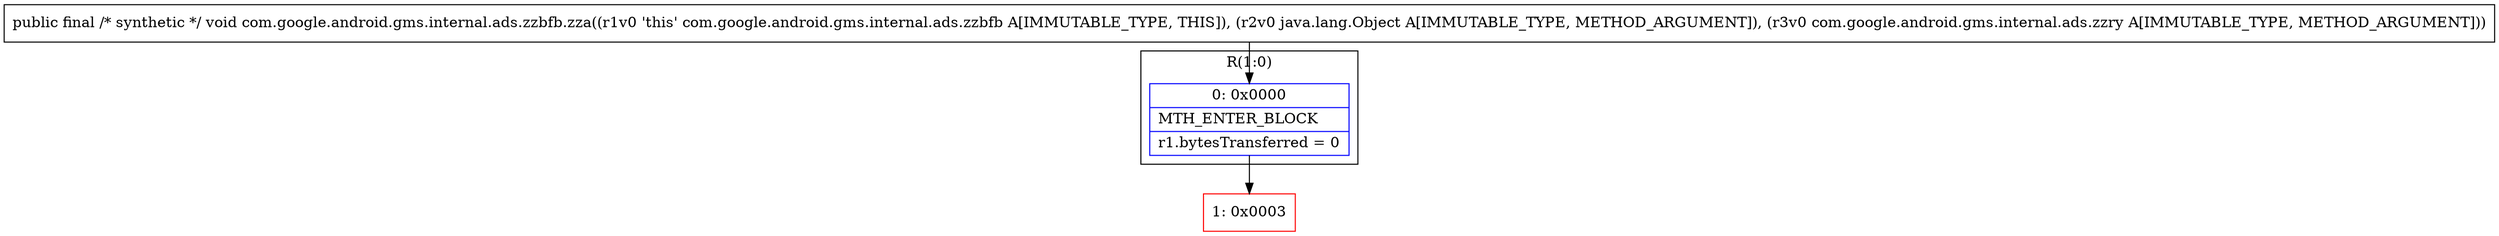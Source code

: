 digraph "CFG forcom.google.android.gms.internal.ads.zzbfb.zza(Ljava\/lang\/Object;Lcom\/google\/android\/gms\/internal\/ads\/zzry;)V" {
subgraph cluster_Region_1952603665 {
label = "R(1:0)";
node [shape=record,color=blue];
Node_0 [shape=record,label="{0\:\ 0x0000|MTH_ENTER_BLOCK\l|r1.bytesTransferred = 0\l}"];
}
Node_1 [shape=record,color=red,label="{1\:\ 0x0003}"];
MethodNode[shape=record,label="{public final \/* synthetic *\/ void com.google.android.gms.internal.ads.zzbfb.zza((r1v0 'this' com.google.android.gms.internal.ads.zzbfb A[IMMUTABLE_TYPE, THIS]), (r2v0 java.lang.Object A[IMMUTABLE_TYPE, METHOD_ARGUMENT]), (r3v0 com.google.android.gms.internal.ads.zzry A[IMMUTABLE_TYPE, METHOD_ARGUMENT])) }"];
MethodNode -> Node_0;
Node_0 -> Node_1;
}

